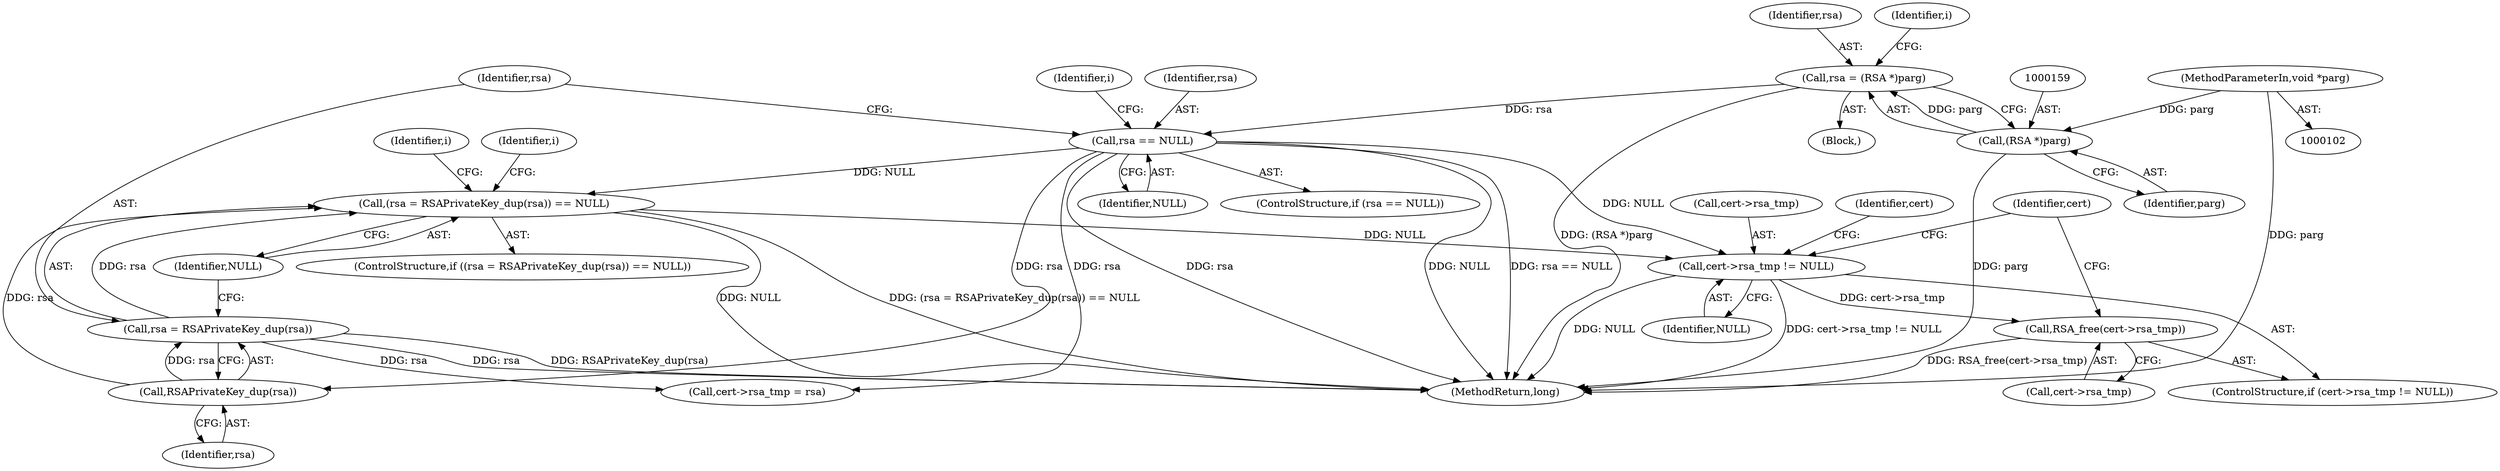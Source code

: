 digraph "0_openssl_c5b831f21d0d29d1e517d139d9d101763f60c9a2_0@pointer" {
"1000195" [label="(Call,cert->rsa_tmp != NULL)"];
"1000174" [label="(Call,(rsa = RSAPrivateKey_dup(rsa)) == NULL)"];
"1000175" [label="(Call,rsa = RSAPrivateKey_dup(rsa))"];
"1000177" [label="(Call,RSAPrivateKey_dup(rsa))"];
"1000165" [label="(Call,rsa == NULL)"];
"1000156" [label="(Call,rsa = (RSA *)parg)"];
"1000158" [label="(Call,(RSA *)parg)"];
"1000106" [label="(MethodParameterIn,void *parg)"];
"1000200" [label="(Call,RSA_free(cert->rsa_tmp))"];
"1000206" [label="(Identifier,cert)"];
"1000204" [label="(Call,cert->rsa_tmp = rsa)"];
"1000199" [label="(Identifier,NULL)"];
"1000106" [label="(MethodParameterIn,void *parg)"];
"1000179" [label="(Identifier,NULL)"];
"1000157" [label="(Identifier,rsa)"];
"1000167" [label="(Identifier,NULL)"];
"1000194" [label="(ControlStructure,if (cert->rsa_tmp != NULL))"];
"1000196" [label="(Call,cert->rsa_tmp)"];
"1000266" [label="(MethodReturn,long)"];
"1000166" [label="(Identifier,rsa)"];
"1000174" [label="(Call,(rsa = RSAPrivateKey_dup(rsa)) == NULL)"];
"1000178" [label="(Identifier,rsa)"];
"1000173" [label="(ControlStructure,if ((rsa = RSAPrivateKey_dup(rsa)) == NULL))"];
"1000176" [label="(Identifier,rsa)"];
"1000156" [label="(Call,rsa = (RSA *)parg)"];
"1000200" [label="(Call,RSA_free(cert->rsa_tmp))"];
"1000165" [label="(Call,rsa == NULL)"];
"1000175" [label="(Call,rsa = RSAPrivateKey_dup(rsa))"];
"1000195" [label="(Call,cert->rsa_tmp != NULL)"];
"1000158" [label="(Call,(RSA *)parg)"];
"1000185" [label="(Identifier,i)"];
"1000181" [label="(Identifier,i)"];
"1000201" [label="(Call,cert->rsa_tmp)"];
"1000177" [label="(Call,RSAPrivateKey_dup(rsa))"];
"1000202" [label="(Identifier,cert)"];
"1000169" [label="(Identifier,i)"];
"1000164" [label="(ControlStructure,if (rsa == NULL))"];
"1000162" [label="(Identifier,i)"];
"1000160" [label="(Identifier,parg)"];
"1000153" [label="(Block,)"];
"1000195" -> "1000194"  [label="AST: "];
"1000195" -> "1000199"  [label="CFG: "];
"1000196" -> "1000195"  [label="AST: "];
"1000199" -> "1000195"  [label="AST: "];
"1000202" -> "1000195"  [label="CFG: "];
"1000206" -> "1000195"  [label="CFG: "];
"1000195" -> "1000266"  [label="DDG: NULL"];
"1000195" -> "1000266"  [label="DDG: cert->rsa_tmp != NULL"];
"1000174" -> "1000195"  [label="DDG: NULL"];
"1000165" -> "1000195"  [label="DDG: NULL"];
"1000195" -> "1000200"  [label="DDG: cert->rsa_tmp"];
"1000174" -> "1000173"  [label="AST: "];
"1000174" -> "1000179"  [label="CFG: "];
"1000175" -> "1000174"  [label="AST: "];
"1000179" -> "1000174"  [label="AST: "];
"1000181" -> "1000174"  [label="CFG: "];
"1000185" -> "1000174"  [label="CFG: "];
"1000174" -> "1000266"  [label="DDG: NULL"];
"1000174" -> "1000266"  [label="DDG: (rsa = RSAPrivateKey_dup(rsa)) == NULL"];
"1000175" -> "1000174"  [label="DDG: rsa"];
"1000177" -> "1000174"  [label="DDG: rsa"];
"1000165" -> "1000174"  [label="DDG: NULL"];
"1000175" -> "1000177"  [label="CFG: "];
"1000176" -> "1000175"  [label="AST: "];
"1000177" -> "1000175"  [label="AST: "];
"1000179" -> "1000175"  [label="CFG: "];
"1000175" -> "1000266"  [label="DDG: rsa"];
"1000175" -> "1000266"  [label="DDG: RSAPrivateKey_dup(rsa)"];
"1000177" -> "1000175"  [label="DDG: rsa"];
"1000175" -> "1000204"  [label="DDG: rsa"];
"1000177" -> "1000178"  [label="CFG: "];
"1000178" -> "1000177"  [label="AST: "];
"1000165" -> "1000177"  [label="DDG: rsa"];
"1000165" -> "1000164"  [label="AST: "];
"1000165" -> "1000167"  [label="CFG: "];
"1000166" -> "1000165"  [label="AST: "];
"1000167" -> "1000165"  [label="AST: "];
"1000169" -> "1000165"  [label="CFG: "];
"1000176" -> "1000165"  [label="CFG: "];
"1000165" -> "1000266"  [label="DDG: rsa"];
"1000165" -> "1000266"  [label="DDG: NULL"];
"1000165" -> "1000266"  [label="DDG: rsa == NULL"];
"1000156" -> "1000165"  [label="DDG: rsa"];
"1000165" -> "1000204"  [label="DDG: rsa"];
"1000156" -> "1000153"  [label="AST: "];
"1000156" -> "1000158"  [label="CFG: "];
"1000157" -> "1000156"  [label="AST: "];
"1000158" -> "1000156"  [label="AST: "];
"1000162" -> "1000156"  [label="CFG: "];
"1000156" -> "1000266"  [label="DDG: (RSA *)parg"];
"1000158" -> "1000156"  [label="DDG: parg"];
"1000158" -> "1000160"  [label="CFG: "];
"1000159" -> "1000158"  [label="AST: "];
"1000160" -> "1000158"  [label="AST: "];
"1000158" -> "1000266"  [label="DDG: parg"];
"1000106" -> "1000158"  [label="DDG: parg"];
"1000106" -> "1000102"  [label="AST: "];
"1000106" -> "1000266"  [label="DDG: parg"];
"1000200" -> "1000194"  [label="AST: "];
"1000200" -> "1000201"  [label="CFG: "];
"1000201" -> "1000200"  [label="AST: "];
"1000206" -> "1000200"  [label="CFG: "];
"1000200" -> "1000266"  [label="DDG: RSA_free(cert->rsa_tmp)"];
}
